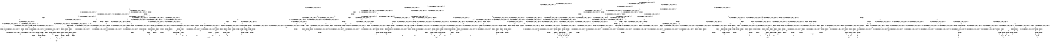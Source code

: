 digraph BCG {
size = "7, 10.5";
center = TRUE;
node [shape = circle];
0 [peripheries = 2];
0 -> 1 [label = "EX !0 !ATOMIC_EXCH_BRANCH (1, +0, TRUE, +0, 1, TRUE) !{0, 1, 2}"];
0 -> 2 [label = "EX !2 !ATOMIC_EXCH_BRANCH (1, +1, TRUE, +1, 1, FALSE) !{0, 1, 2}"];
0 -> 3 [label = "EX !1 !ATOMIC_EXCH_BRANCH (1, +1, TRUE, +0, 2, TRUE) !{0, 1, 2}"];
0 -> 4 [label = "EX !0 !ATOMIC_EXCH_BRANCH (1, +0, TRUE, +0, 1, TRUE) !{0, 1, 2}"];
1 -> 1 [label = "EX !0 !ATOMIC_EXCH_BRANCH (1, +0, TRUE, +0, 1, TRUE) !{0, 1, 2}"];
1 -> 5 [label = "EX !2 !ATOMIC_EXCH_BRANCH (1, +1, TRUE, +1, 1, FALSE) !{0, 1, 2}"];
1 -> 6 [label = "EX !1 !ATOMIC_EXCH_BRANCH (1, +1, TRUE, +0, 2, TRUE) !{0, 1, 2}"];
1 -> 4 [label = "EX !0 !ATOMIC_EXCH_BRANCH (1, +0, TRUE, +0, 1, TRUE) !{0, 1, 2}"];
2 -> 7 [label = "EX !0 !ATOMIC_EXCH_BRANCH (1, +0, TRUE, +0, 1, FALSE) !{0, 1, 2}"];
2 -> 8 [label = "EX !1 !ATOMIC_EXCH_BRANCH (1, +1, TRUE, +0, 2, FALSE) !{0, 1, 2}"];
2 -> 9 [label = "TERMINATE !2"];
2 -> 10 [label = "EX !0 !ATOMIC_EXCH_BRANCH (1, +0, TRUE, +0, 1, FALSE) !{0, 1, 2}"];
3 -> 11 [label = "EX !0 !ATOMIC_EXCH_BRANCH (1, +0, TRUE, +0, 1, FALSE) !{0, 1, 2}"];
3 -> 12 [label = "EX !2 !ATOMIC_EXCH_BRANCH (1, +1, TRUE, +1, 1, TRUE) !{0, 1, 2}"];
3 -> 13 [label = "TERMINATE !1"];
3 -> 14 [label = "EX !0 !ATOMIC_EXCH_BRANCH (1, +0, TRUE, +0, 1, FALSE) !{0, 1, 2}"];
4 -> 15 [label = "EX !1 !ATOMIC_EXCH_BRANCH (1, +1, TRUE, +0, 2, TRUE) !{0, 1, 2}"];
4 -> 4 [label = "EX !0 !ATOMIC_EXCH_BRANCH (1, +0, TRUE, +0, 1, TRUE) !{0, 1, 2}"];
4 -> 16 [label = "EX !2 !ATOMIC_EXCH_BRANCH (1, +1, TRUE, +1, 1, FALSE) !{0, 1, 2}"];
4 -> 17 [label = "EX !1 !ATOMIC_EXCH_BRANCH (1, +1, TRUE, +0, 2, TRUE) !{0, 1, 2}"];
5 -> 7 [label = "EX !0 !ATOMIC_EXCH_BRANCH (1, +0, TRUE, +0, 1, FALSE) !{0, 1, 2}"];
5 -> 18 [label = "EX !1 !ATOMIC_EXCH_BRANCH (1, +1, TRUE, +0, 2, FALSE) !{0, 1, 2}"];
5 -> 19 [label = "TERMINATE !2"];
5 -> 10 [label = "EX !0 !ATOMIC_EXCH_BRANCH (1, +0, TRUE, +0, 1, FALSE) !{0, 1, 2}"];
6 -> 11 [label = "EX !0 !ATOMIC_EXCH_BRANCH (1, +0, TRUE, +0, 1, FALSE) !{0, 1, 2}"];
6 -> 20 [label = "EX !2 !ATOMIC_EXCH_BRANCH (1, +1, TRUE, +1, 1, TRUE) !{0, 1, 2}"];
6 -> 21 [label = "TERMINATE !1"];
6 -> 14 [label = "EX !0 !ATOMIC_EXCH_BRANCH (1, +0, TRUE, +0, 1, FALSE) !{0, 1, 2}"];
7 -> 22 [label = "EX !1 !ATOMIC_EXCH_BRANCH (1, +1, TRUE, +0, 2, TRUE) !{0, 1, 2}"];
7 -> 23 [label = "TERMINATE !0"];
7 -> 24 [label = "TERMINATE !2"];
8 -> 25 [label = "EX !0 !ATOMIC_EXCH_BRANCH (1, +0, TRUE, +0, 1, FALSE) !{0, 1, 2}"];
8 -> 26 [label = "TERMINATE !2"];
8 -> 27 [label = "TERMINATE !1"];
8 -> 28 [label = "EX !0 !ATOMIC_EXCH_BRANCH (1, +0, TRUE, +0, 1, FALSE) !{0, 1, 2}"];
9 -> 29 [label = "EX !0 !ATOMIC_EXCH_BRANCH (1, +0, TRUE, +0, 1, FALSE) !{0, 1}"];
9 -> 30 [label = "EX !1 !ATOMIC_EXCH_BRANCH (1, +1, TRUE, +0, 2, FALSE) !{0, 1}"];
9 -> 31 [label = "EX !0 !ATOMIC_EXCH_BRANCH (1, +0, TRUE, +0, 1, FALSE) !{0, 1}"];
10 -> 32 [label = "EX !1 !ATOMIC_EXCH_BRANCH (1, +1, TRUE, +0, 2, TRUE) !{0, 1, 2}"];
10 -> 33 [label = "EX !1 !ATOMIC_EXCH_BRANCH (1, +1, TRUE, +0, 2, TRUE) !{0, 1, 2}"];
10 -> 34 [label = "TERMINATE !0"];
10 -> 35 [label = "TERMINATE !2"];
11 -> 22 [label = "EX !2 !ATOMIC_EXCH_BRANCH (1, +1, TRUE, +1, 1, FALSE) !{0, 1, 2}"];
11 -> 36 [label = "TERMINATE !0"];
11 -> 37 [label = "TERMINATE !1"];
12 -> 12 [label = "EX !2 !ATOMIC_EXCH_BRANCH (1, +1, TRUE, +1, 1, TRUE) !{0, 1, 2}"];
12 -> 38 [label = "EX !0 !ATOMIC_EXCH_BRANCH (1, +0, TRUE, +0, 1, FALSE) !{0, 1, 2}"];
12 -> 39 [label = "TERMINATE !1"];
12 -> 40 [label = "EX !0 !ATOMIC_EXCH_BRANCH (1, +0, TRUE, +0, 1, FALSE) !{0, 1, 2}"];
13 -> 41 [label = "EX !0 !ATOMIC_EXCH_BRANCH (1, +0, TRUE, +0, 1, FALSE) !{0, 2}"];
13 -> 42 [label = "EX !2 !ATOMIC_EXCH_BRANCH (1, +1, TRUE, +1, 1, TRUE) !{0, 2}"];
13 -> 43 [label = "EX !0 !ATOMIC_EXCH_BRANCH (1, +0, TRUE, +0, 1, FALSE) !{0, 2}"];
14 -> 33 [label = "EX !2 !ATOMIC_EXCH_BRANCH (1, +1, TRUE, +1, 1, FALSE) !{0, 1, 2}"];
14 -> 44 [label = "TERMINATE !0"];
14 -> 45 [label = "TERMINATE !1"];
15 -> 46 [label = "EX !2 !ATOMIC_EXCH_BRANCH (1, +1, TRUE, +1, 1, TRUE) !{0, 1, 2}"];
15 -> 47 [label = "EX !0 !ATOMIC_EXCH_BRANCH (1, +0, TRUE, +0, 1, FALSE) !{0, 1, 2}"];
15 -> 48 [label = "EX !2 !ATOMIC_EXCH_BRANCH (1, +1, TRUE, +1, 1, TRUE) !{0, 1, 2}"];
15 -> 49 [label = "TERMINATE !1"];
16 -> 50 [label = "EX !1 !ATOMIC_EXCH_BRANCH (1, +1, TRUE, +0, 2, FALSE) !{0, 1, 2}"];
16 -> 10 [label = "EX !0 !ATOMIC_EXCH_BRANCH (1, +0, TRUE, +0, 1, FALSE) !{0, 1, 2}"];
16 -> 51 [label = "EX !1 !ATOMIC_EXCH_BRANCH (1, +1, TRUE, +0, 2, FALSE) !{0, 1, 2}"];
16 -> 52 [label = "TERMINATE !2"];
17 -> 14 [label = "EX !0 !ATOMIC_EXCH_BRANCH (1, +0, TRUE, +0, 1, FALSE) !{0, 1, 2}"];
17 -> 53 [label = "EX !2 !ATOMIC_EXCH_BRANCH (1, +1, TRUE, +1, 1, TRUE) !{0, 1, 2}"];
17 -> 54 [label = "TERMINATE !1"];
18 -> 25 [label = "EX !0 !ATOMIC_EXCH_BRANCH (1, +0, TRUE, +0, 1, FALSE) !{0, 1, 2}"];
18 -> 55 [label = "TERMINATE !2"];
18 -> 56 [label = "TERMINATE !1"];
18 -> 28 [label = "EX !0 !ATOMIC_EXCH_BRANCH (1, +0, TRUE, +0, 1, FALSE) !{0, 1, 2}"];
19 -> 29 [label = "EX !0 !ATOMIC_EXCH_BRANCH (1, +0, TRUE, +0, 1, FALSE) !{0, 1}"];
19 -> 57 [label = "EX !1 !ATOMIC_EXCH_BRANCH (1, +1, TRUE, +0, 2, FALSE) !{0, 1}"];
19 -> 31 [label = "EX !0 !ATOMIC_EXCH_BRANCH (1, +0, TRUE, +0, 1, FALSE) !{0, 1}"];
20 -> 38 [label = "EX !0 !ATOMIC_EXCH_BRANCH (1, +0, TRUE, +0, 1, FALSE) !{0, 1, 2}"];
20 -> 20 [label = "EX !2 !ATOMIC_EXCH_BRANCH (1, +1, TRUE, +1, 1, TRUE) !{0, 1, 2}"];
20 -> 58 [label = "TERMINATE !1"];
20 -> 40 [label = "EX !0 !ATOMIC_EXCH_BRANCH (1, +0, TRUE, +0, 1, FALSE) !{0, 1, 2}"];
21 -> 41 [label = "EX !0 !ATOMIC_EXCH_BRANCH (1, +0, TRUE, +0, 1, FALSE) !{0, 2}"];
21 -> 59 [label = "EX !2 !ATOMIC_EXCH_BRANCH (1, +1, TRUE, +1, 1, TRUE) !{0, 2}"];
21 -> 43 [label = "EX !0 !ATOMIC_EXCH_BRANCH (1, +0, TRUE, +0, 1, FALSE) !{0, 2}"];
22 -> 60 [label = "TERMINATE !0"];
22 -> 61 [label = "TERMINATE !2"];
22 -> 62 [label = "TERMINATE !1"];
23 -> 63 [label = "EX !1 !ATOMIC_EXCH_BRANCH (1, +1, TRUE, +0, 2, TRUE) !{1, 2}"];
23 -> 64 [label = "TERMINATE !2"];
23 -> 65 [label = "EX !1 !ATOMIC_EXCH_BRANCH (1, +1, TRUE, +0, 2, TRUE) !{1, 2}"];
24 -> 66 [label = "EX !1 !ATOMIC_EXCH_BRANCH (1, +1, TRUE, +0, 2, TRUE) !{0, 1}"];
24 -> 67 [label = "TERMINATE !0"];
25 -> 68 [label = "TERMINATE !0"];
25 -> 69 [label = "TERMINATE !2"];
25 -> 70 [label = "TERMINATE !1"];
26 -> 71 [label = "EX !0 !ATOMIC_EXCH_BRANCH (1, +0, TRUE, +0, 1, FALSE) !{0, 1}"];
26 -> 72 [label = "TERMINATE !1"];
26 -> 73 [label = "EX !0 !ATOMIC_EXCH_BRANCH (1, +0, TRUE, +0, 1, FALSE) !{0, 1}"];
27 -> 74 [label = "EX !0 !ATOMIC_EXCH_BRANCH (1, +0, TRUE, +0, 1, FALSE) !{0, 2}"];
27 -> 75 [label = "TERMINATE !2"];
27 -> 76 [label = "EX !0 !ATOMIC_EXCH_BRANCH (1, +0, TRUE, +0, 1, FALSE) !{0, 2}"];
28 -> 77 [label = "TERMINATE !0"];
28 -> 78 [label = "TERMINATE !2"];
28 -> 79 [label = "TERMINATE !1"];
29 -> 66 [label = "EX !1 !ATOMIC_EXCH_BRANCH (1, +1, TRUE, +0, 2, TRUE) !{0, 1}"];
29 -> 67 [label = "TERMINATE !0"];
30 -> 71 [label = "EX !0 !ATOMIC_EXCH_BRANCH (1, +0, TRUE, +0, 1, FALSE) !{0, 1}"];
30 -> 72 [label = "TERMINATE !1"];
30 -> 73 [label = "EX !0 !ATOMIC_EXCH_BRANCH (1, +0, TRUE, +0, 1, FALSE) !{0, 1}"];
31 -> 80 [label = "EX !1 !ATOMIC_EXCH_BRANCH (1, +1, TRUE, +0, 2, TRUE) !{0, 1}"];
31 -> 81 [label = "EX !1 !ATOMIC_EXCH_BRANCH (1, +1, TRUE, +0, 2, TRUE) !{0, 1}"];
31 -> 82 [label = "TERMINATE !0"];
32 -> 83 [label = "TERMINATE !0"];
32 -> 84 [label = "TERMINATE !2"];
32 -> 85 [label = "TERMINATE !1"];
33 -> 86 [label = "TERMINATE !0"];
33 -> 87 [label = "TERMINATE !2"];
33 -> 88 [label = "TERMINATE !1"];
34 -> 89 [label = "EX !1 !ATOMIC_EXCH_BRANCH (1, +1, TRUE, +0, 2, TRUE) !{1, 2}"];
34 -> 90 [label = "TERMINATE !2"];
35 -> 91 [label = "EX !1 !ATOMIC_EXCH_BRANCH (1, +1, TRUE, +0, 2, TRUE) !{0, 1}"];
35 -> 92 [label = "TERMINATE !0"];
36 -> 63 [label = "EX !2 !ATOMIC_EXCH_BRANCH (1, +1, TRUE, +1, 1, FALSE) !{1, 2}"];
36 -> 93 [label = "TERMINATE !1"];
37 -> 94 [label = "EX !2 !ATOMIC_EXCH_BRANCH (1, +1, TRUE, +1, 1, FALSE) !{0, 2}"];
37 -> 95 [label = "TERMINATE !0"];
38 -> 22 [label = "EX !2 !ATOMIC_EXCH_BRANCH (1, +1, TRUE, +1, 1, FALSE) !{0, 1, 2}"];
38 -> 96 [label = "TERMINATE !0"];
38 -> 97 [label = "TERMINATE !1"];
39 -> 42 [label = "EX !2 !ATOMIC_EXCH_BRANCH (1, +1, TRUE, +1, 1, TRUE) !{0, 2}"];
39 -> 98 [label = "EX !0 !ATOMIC_EXCH_BRANCH (1, +0, TRUE, +0, 1, FALSE) !{0, 2}"];
39 -> 99 [label = "EX !0 !ATOMIC_EXCH_BRANCH (1, +0, TRUE, +0, 1, FALSE) !{0, 2}"];
40 -> 33 [label = "EX !2 !ATOMIC_EXCH_BRANCH (1, +1, TRUE, +1, 1, FALSE) !{0, 1, 2}"];
40 -> 100 [label = "TERMINATE !0"];
40 -> 101 [label = "TERMINATE !1"];
41 -> 94 [label = "EX !2 !ATOMIC_EXCH_BRANCH (1, +1, TRUE, +1, 1, FALSE) !{0, 2}"];
41 -> 95 [label = "TERMINATE !0"];
42 -> 42 [label = "EX !2 !ATOMIC_EXCH_BRANCH (1, +1, TRUE, +1, 1, TRUE) !{0, 2}"];
42 -> 98 [label = "EX !0 !ATOMIC_EXCH_BRANCH (1, +0, TRUE, +0, 1, FALSE) !{0, 2}"];
42 -> 99 [label = "EX !0 !ATOMIC_EXCH_BRANCH (1, +0, TRUE, +0, 1, FALSE) !{0, 2}"];
43 -> 102 [label = "EX !2 !ATOMIC_EXCH_BRANCH (1, +1, TRUE, +1, 1, FALSE) !{0, 2}"];
43 -> 103 [label = "EX !2 !ATOMIC_EXCH_BRANCH (1, +1, TRUE, +1, 1, FALSE) !{0, 2}"];
43 -> 104 [label = "TERMINATE !0"];
44 -> 89 [label = "EX !2 !ATOMIC_EXCH_BRANCH (1, +1, TRUE, +1, 1, FALSE) !{1, 2}"];
44 -> 105 [label = "TERMINATE !1"];
45 -> 106 [label = "EX !2 !ATOMIC_EXCH_BRANCH (1, +1, TRUE, +1, 1, FALSE) !{0, 2}"];
45 -> 107 [label = "TERMINATE !0"];
46 -> 108 [label = "EX !0 !ATOMIC_EXCH_BRANCH (1, +0, TRUE, +0, 1, FALSE) !{0, 1, 2}"];
46 -> 46 [label = "EX !2 !ATOMIC_EXCH_BRANCH (1, +1, TRUE, +1, 1, TRUE) !{0, 1, 2}"];
46 -> 109 [label = "TERMINATE !1"];
46 -> 40 [label = "EX !0 !ATOMIC_EXCH_BRANCH (1, +0, TRUE, +0, 1, FALSE) !{0, 1, 2}"];
47 -> 110 [label = "EX !2 !ATOMIC_EXCH_BRANCH (1, +1, TRUE, +1, 1, FALSE) !{0, 1, 2}"];
47 -> 32 [label = "EX !2 !ATOMIC_EXCH_BRANCH (1, +1, TRUE, +1, 1, FALSE) !{0, 1, 2}"];
47 -> 111 [label = "TERMINATE !0"];
47 -> 112 [label = "TERMINATE !1"];
48 -> 46 [label = "EX !2 !ATOMIC_EXCH_BRANCH (1, +1, TRUE, +1, 1, TRUE) !{0, 1, 2}"];
48 -> 113 [label = "EX !0 !ATOMIC_EXCH_BRANCH (1, +0, TRUE, +0, 1, FALSE) !{0, 1, 2}"];
48 -> 48 [label = "EX !2 !ATOMIC_EXCH_BRANCH (1, +1, TRUE, +1, 1, TRUE) !{0, 1, 2}"];
48 -> 114 [label = "TERMINATE !1"];
49 -> 115 [label = "EX !0 !ATOMIC_EXCH_BRANCH (1, +0, TRUE, +0, 1, FALSE) !{0, 2}"];
49 -> 116 [label = "EX !2 !ATOMIC_EXCH_BRANCH (1, +1, TRUE, +1, 1, TRUE) !{0, 2}"];
50 -> 117 [label = "EX !0 !ATOMIC_EXCH_BRANCH (1, +0, TRUE, +0, 1, FALSE) !{0, 1, 2}"];
50 -> 118 [label = "TERMINATE !2"];
50 -> 119 [label = "TERMINATE !1"];
51 -> 28 [label = "EX !0 !ATOMIC_EXCH_BRANCH (1, +0, TRUE, +0, 1, FALSE) !{0, 1, 2}"];
51 -> 120 [label = "TERMINATE !2"];
51 -> 121 [label = "TERMINATE !1"];
52 -> 122 [label = "EX !0 !ATOMIC_EXCH_BRANCH (1, +0, TRUE, +0, 1, FALSE) !{0, 1}"];
52 -> 123 [label = "EX !1 !ATOMIC_EXCH_BRANCH (1, +1, TRUE, +0, 2, FALSE) !{0, 1}"];
53 -> 40 [label = "EX !0 !ATOMIC_EXCH_BRANCH (1, +0, TRUE, +0, 1, FALSE) !{0, 1, 2}"];
53 -> 53 [label = "EX !2 !ATOMIC_EXCH_BRANCH (1, +1, TRUE, +1, 1, TRUE) !{0, 1, 2}"];
53 -> 124 [label = "TERMINATE !1"];
54 -> 125 [label = "EX !0 !ATOMIC_EXCH_BRANCH (1, +0, TRUE, +0, 1, FALSE) !{0, 2}"];
54 -> 126 [label = "EX !2 !ATOMIC_EXCH_BRANCH (1, +1, TRUE, +1, 1, TRUE) !{0, 2}"];
55 -> 71 [label = "EX !0 !ATOMIC_EXCH_BRANCH (1, +0, TRUE, +0, 1, FALSE) !{0, 1}"];
55 -> 127 [label = "TERMINATE !1"];
55 -> 73 [label = "EX !0 !ATOMIC_EXCH_BRANCH (1, +0, TRUE, +0, 1, FALSE) !{0, 1}"];
56 -> 74 [label = "EX !0 !ATOMIC_EXCH_BRANCH (1, +0, TRUE, +0, 1, FALSE) !{0, 2}"];
56 -> 128 [label = "TERMINATE !2"];
56 -> 76 [label = "EX !0 !ATOMIC_EXCH_BRANCH (1, +0, TRUE, +0, 1, FALSE) !{0, 2}"];
57 -> 71 [label = "EX !0 !ATOMIC_EXCH_BRANCH (1, +0, TRUE, +0, 1, FALSE) !{0, 1}"];
57 -> 127 [label = "TERMINATE !1"];
57 -> 73 [label = "EX !0 !ATOMIC_EXCH_BRANCH (1, +0, TRUE, +0, 1, FALSE) !{0, 1}"];
58 -> 98 [label = "EX !0 !ATOMIC_EXCH_BRANCH (1, +0, TRUE, +0, 1, FALSE) !{0, 2}"];
58 -> 59 [label = "EX !2 !ATOMIC_EXCH_BRANCH (1, +1, TRUE, +1, 1, TRUE) !{0, 2}"];
58 -> 99 [label = "EX !0 !ATOMIC_EXCH_BRANCH (1, +0, TRUE, +0, 1, FALSE) !{0, 2}"];
59 -> 98 [label = "EX !0 !ATOMIC_EXCH_BRANCH (1, +0, TRUE, +0, 1, FALSE) !{0, 2}"];
59 -> 59 [label = "EX !2 !ATOMIC_EXCH_BRANCH (1, +1, TRUE, +1, 1, TRUE) !{0, 2}"];
59 -> 99 [label = "EX !0 !ATOMIC_EXCH_BRANCH (1, +0, TRUE, +0, 1, FALSE) !{0, 2}"];
60 -> 129 [label = "TERMINATE !2"];
60 -> 130 [label = "TERMINATE !1"];
61 -> 131 [label = "TERMINATE !0"];
61 -> 132 [label = "TERMINATE !1"];
62 -> 133 [label = "TERMINATE !0"];
62 -> 134 [label = "TERMINATE !2"];
63 -> 129 [label = "TERMINATE !2"];
63 -> 130 [label = "TERMINATE !1"];
64 -> 135 [label = "EX !1 !ATOMIC_EXCH_BRANCH (1, +1, TRUE, +0, 2, TRUE) !{1}"];
64 -> 136 [label = "EX !1 !ATOMIC_EXCH_BRANCH (1, +1, TRUE, +0, 2, TRUE) !{1}"];
65 -> 137 [label = "TERMINATE !2"];
65 -> 138 [label = "TERMINATE !1"];
66 -> 131 [label = "TERMINATE !0"];
66 -> 132 [label = "TERMINATE !1"];
67 -> 135 [label = "EX !1 !ATOMIC_EXCH_BRANCH (1, +1, TRUE, +0, 2, TRUE) !{1}"];
67 -> 136 [label = "EX !1 !ATOMIC_EXCH_BRANCH (1, +1, TRUE, +0, 2, TRUE) !{1}"];
68 -> 139 [label = "TERMINATE !2"];
68 -> 140 [label = "TERMINATE !1"];
69 -> 141 [label = "TERMINATE !0"];
69 -> 142 [label = "TERMINATE !1"];
70 -> 143 [label = "TERMINATE !0"];
70 -> 144 [label = "TERMINATE !2"];
71 -> 141 [label = "TERMINATE !0"];
71 -> 142 [label = "TERMINATE !1"];
72 -> 145 [label = "EX !0 !ATOMIC_EXCH_BRANCH (1, +0, TRUE, +0, 1, FALSE) !{0}"];
72 -> 146 [label = "EX !0 !ATOMIC_EXCH_BRANCH (1, +0, TRUE, +0, 1, FALSE) !{0}"];
73 -> 147 [label = "TERMINATE !0"];
73 -> 148 [label = "TERMINATE !1"];
74 -> 143 [label = "TERMINATE !0"];
74 -> 144 [label = "TERMINATE !2"];
75 -> 145 [label = "EX !0 !ATOMIC_EXCH_BRANCH (1, +0, TRUE, +0, 1, FALSE) !{0}"];
75 -> 146 [label = "EX !0 !ATOMIC_EXCH_BRANCH (1, +0, TRUE, +0, 1, FALSE) !{0}"];
76 -> 149 [label = "TERMINATE !0"];
76 -> 150 [label = "TERMINATE !2"];
77 -> 151 [label = "TERMINATE !2"];
77 -> 152 [label = "TERMINATE !1"];
78 -> 153 [label = "TERMINATE !0"];
78 -> 154 [label = "TERMINATE !1"];
79 -> 155 [label = "TERMINATE !0"];
79 -> 156 [label = "TERMINATE !2"];
80 -> 157 [label = "TERMINATE !0"];
80 -> 158 [label = "TERMINATE !1"];
81 -> 159 [label = "TERMINATE !0"];
81 -> 160 [label = "TERMINATE !1"];
82 -> 161 [label = "EX !1 !ATOMIC_EXCH_BRANCH (1, +1, TRUE, +0, 2, TRUE) !{1}"];
83 -> 162 [label = "TERMINATE !2"];
83 -> 163 [label = "TERMINATE !1"];
84 -> 164 [label = "TERMINATE !0"];
84 -> 165 [label = "TERMINATE !1"];
85 -> 166 [label = "TERMINATE !0"];
85 -> 167 [label = "TERMINATE !2"];
86 -> 168 [label = "TERMINATE !2"];
86 -> 169 [label = "TERMINATE !1"];
87 -> 170 [label = "TERMINATE !0"];
87 -> 171 [label = "TERMINATE !1"];
88 -> 172 [label = "TERMINATE !0"];
88 -> 173 [label = "TERMINATE !2"];
89 -> 168 [label = "TERMINATE !2"];
89 -> 169 [label = "TERMINATE !1"];
90 -> 174 [label = "EX !1 !ATOMIC_EXCH_BRANCH (1, +1, TRUE, +0, 2, TRUE) !{1}"];
91 -> 170 [label = "TERMINATE !0"];
91 -> 171 [label = "TERMINATE !1"];
92 -> 174 [label = "EX !1 !ATOMIC_EXCH_BRANCH (1, +1, TRUE, +0, 2, TRUE) !{1}"];
93 -> 175 [label = "EX !2 !ATOMIC_EXCH_BRANCH (1, +1, TRUE, +1, 1, FALSE) !{2}"];
93 -> 176 [label = "EX !2 !ATOMIC_EXCH_BRANCH (1, +1, TRUE, +1, 1, FALSE) !{2}"];
94 -> 133 [label = "TERMINATE !0"];
94 -> 134 [label = "TERMINATE !2"];
95 -> 175 [label = "EX !2 !ATOMIC_EXCH_BRANCH (1, +1, TRUE, +1, 1, FALSE) !{2}"];
95 -> 176 [label = "EX !2 !ATOMIC_EXCH_BRANCH (1, +1, TRUE, +1, 1, FALSE) !{2}"];
96 -> 63 [label = "EX !2 !ATOMIC_EXCH_BRANCH (1, +1, TRUE, +1, 1, FALSE) !{1, 2}"];
96 -> 177 [label = "TERMINATE !1"];
97 -> 94 [label = "EX !2 !ATOMIC_EXCH_BRANCH (1, +1, TRUE, +1, 1, FALSE) !{0, 2}"];
97 -> 178 [label = "TERMINATE !0"];
98 -> 94 [label = "EX !2 !ATOMIC_EXCH_BRANCH (1, +1, TRUE, +1, 1, FALSE) !{0, 2}"];
98 -> 178 [label = "TERMINATE !0"];
99 -> 102 [label = "EX !2 !ATOMIC_EXCH_BRANCH (1, +1, TRUE, +1, 1, FALSE) !{0, 2}"];
99 -> 103 [label = "EX !2 !ATOMIC_EXCH_BRANCH (1, +1, TRUE, +1, 1, FALSE) !{0, 2}"];
99 -> 179 [label = "TERMINATE !0"];
100 -> 89 [label = "EX !2 !ATOMIC_EXCH_BRANCH (1, +1, TRUE, +1, 1, FALSE) !{1, 2}"];
100 -> 180 [label = "TERMINATE !1"];
101 -> 106 [label = "EX !2 !ATOMIC_EXCH_BRANCH (1, +1, TRUE, +1, 1, FALSE) !{0, 2}"];
101 -> 181 [label = "TERMINATE !0"];
102 -> 182 [label = "TERMINATE !0"];
102 -> 183 [label = "TERMINATE !2"];
103 -> 184 [label = "TERMINATE !0"];
103 -> 185 [label = "TERMINATE !2"];
104 -> 186 [label = "EX !2 !ATOMIC_EXCH_BRANCH (1, +1, TRUE, +1, 1, FALSE) !{2}"];
105 -> 187 [label = "EX !2 !ATOMIC_EXCH_BRANCH (1, +1, TRUE, +1, 1, FALSE) !{2}"];
106 -> 172 [label = "TERMINATE !0"];
106 -> 173 [label = "TERMINATE !2"];
107 -> 187 [label = "EX !2 !ATOMIC_EXCH_BRANCH (1, +1, TRUE, +1, 1, FALSE) !{2}"];
108 -> 110 [label = "EX !2 !ATOMIC_EXCH_BRANCH (1, +1, TRUE, +1, 1, FALSE) !{0, 1, 2}"];
108 -> 188 [label = "TERMINATE !0"];
108 -> 189 [label = "TERMINATE !1"];
109 -> 190 [label = "EX !0 !ATOMIC_EXCH_BRANCH (1, +0, TRUE, +0, 1, FALSE) !{0, 2}"];
109 -> 191 [label = "EX !2 !ATOMIC_EXCH_BRANCH (1, +1, TRUE, +1, 1, TRUE) !{0, 2}"];
110 -> 192 [label = "TERMINATE !0"];
110 -> 193 [label = "TERMINATE !2"];
110 -> 194 [label = "TERMINATE !1"];
111 -> 195 [label = "EX !2 !ATOMIC_EXCH_BRANCH (1, +1, TRUE, +1, 1, FALSE) !{1, 2}"];
111 -> 196 [label = "TERMINATE !1"];
112 -> 197 [label = "EX !2 !ATOMIC_EXCH_BRANCH (1, +1, TRUE, +1, 1, FALSE) !{0, 2}"];
112 -> 198 [label = "TERMINATE !0"];
113 -> 110 [label = "EX !2 !ATOMIC_EXCH_BRANCH (1, +1, TRUE, +1, 1, FALSE) !{0, 1, 2}"];
113 -> 32 [label = "EX !2 !ATOMIC_EXCH_BRANCH (1, +1, TRUE, +1, 1, FALSE) !{0, 1, 2}"];
113 -> 199 [label = "TERMINATE !0"];
113 -> 200 [label = "TERMINATE !1"];
114 -> 201 [label = "EX !0 !ATOMIC_EXCH_BRANCH (1, +0, TRUE, +0, 1, FALSE) !{0, 2}"];
114 -> 116 [label = "EX !2 !ATOMIC_EXCH_BRANCH (1, +1, TRUE, +1, 1, TRUE) !{0, 2}"];
115 -> 197 [label = "EX !2 !ATOMIC_EXCH_BRANCH (1, +1, TRUE, +1, 1, FALSE) !{0, 2}"];
115 -> 198 [label = "TERMINATE !0"];
116 -> 201 [label = "EX !0 !ATOMIC_EXCH_BRANCH (1, +0, TRUE, +0, 1, FALSE) !{0, 2}"];
116 -> 116 [label = "EX !2 !ATOMIC_EXCH_BRANCH (1, +1, TRUE, +1, 1, TRUE) !{0, 2}"];
117 -> 202 [label = "TERMINATE !0"];
117 -> 203 [label = "TERMINATE !2"];
117 -> 204 [label = "TERMINATE !1"];
118 -> 205 [label = "EX !0 !ATOMIC_EXCH_BRANCH (1, +0, TRUE, +0, 1, FALSE) !{0, 1}"];
118 -> 206 [label = "TERMINATE !1"];
119 -> 207 [label = "EX !0 !ATOMIC_EXCH_BRANCH (1, +0, TRUE, +0, 1, FALSE) !{0, 2}"];
119 -> 208 [label = "TERMINATE !2"];
120 -> 209 [label = "EX !0 !ATOMIC_EXCH_BRANCH (1, +0, TRUE, +0, 1, FALSE) !{0, 1}"];
120 -> 210 [label = "TERMINATE !1"];
121 -> 211 [label = "EX !0 !ATOMIC_EXCH_BRANCH (1, +0, TRUE, +0, 1, FALSE) !{0, 2}"];
121 -> 212 [label = "TERMINATE !2"];
122 -> 91 [label = "EX !1 !ATOMIC_EXCH_BRANCH (1, +1, TRUE, +0, 2, TRUE) !{0, 1}"];
122 -> 92 [label = "TERMINATE !0"];
123 -> 209 [label = "EX !0 !ATOMIC_EXCH_BRANCH (1, +0, TRUE, +0, 1, FALSE) !{0, 1}"];
123 -> 210 [label = "TERMINATE !1"];
124 -> 213 [label = "EX !0 !ATOMIC_EXCH_BRANCH (1, +0, TRUE, +0, 1, FALSE) !{0, 2}"];
124 -> 126 [label = "EX !2 !ATOMIC_EXCH_BRANCH (1, +1, TRUE, +1, 1, TRUE) !{0, 2}"];
125 -> 106 [label = "EX !2 !ATOMIC_EXCH_BRANCH (1, +1, TRUE, +1, 1, FALSE) !{0, 2}"];
125 -> 107 [label = "TERMINATE !0"];
126 -> 213 [label = "EX !0 !ATOMIC_EXCH_BRANCH (1, +0, TRUE, +0, 1, FALSE) !{0, 2}"];
126 -> 126 [label = "EX !2 !ATOMIC_EXCH_BRANCH (1, +1, TRUE, +1, 1, TRUE) !{0, 2}"];
127 -> 145 [label = "EX !0 !ATOMIC_EXCH_BRANCH (1, +0, TRUE, +0, 1, FALSE) !{0}"];
127 -> 146 [label = "EX !0 !ATOMIC_EXCH_BRANCH (1, +0, TRUE, +0, 1, FALSE) !{0}"];
128 -> 145 [label = "EX !0 !ATOMIC_EXCH_BRANCH (1, +0, TRUE, +0, 1, FALSE) !{0}"];
128 -> 146 [label = "EX !0 !ATOMIC_EXCH_BRANCH (1, +0, TRUE, +0, 1, FALSE) !{0}"];
129 -> 214 [label = "TERMINATE !1"];
130 -> 215 [label = "TERMINATE !2"];
131 -> 214 [label = "TERMINATE !1"];
132 -> 216 [label = "TERMINATE !0"];
133 -> 215 [label = "TERMINATE !2"];
134 -> 216 [label = "TERMINATE !0"];
135 -> 214 [label = "TERMINATE !1"];
136 -> 217 [label = "TERMINATE !1"];
137 -> 218 [label = "TERMINATE !1"];
138 -> 219 [label = "TERMINATE !2"];
139 -> 220 [label = "TERMINATE !1"];
140 -> 221 [label = "TERMINATE !2"];
141 -> 220 [label = "TERMINATE !1"];
142 -> 222 [label = "TERMINATE !0"];
143 -> 221 [label = "TERMINATE !2"];
144 -> 222 [label = "TERMINATE !0"];
145 -> 222 [label = "TERMINATE !0"];
146 -> 223 [label = "TERMINATE !0"];
147 -> 224 [label = "TERMINATE !1"];
148 -> 225 [label = "TERMINATE !0"];
149 -> 226 [label = "TERMINATE !2"];
150 -> 227 [label = "TERMINATE !0"];
151 -> 228 [label = "TERMINATE !1"];
152 -> 229 [label = "TERMINATE !2"];
153 -> 228 [label = "TERMINATE !1"];
154 -> 230 [label = "TERMINATE !0"];
155 -> 229 [label = "TERMINATE !2"];
156 -> 230 [label = "TERMINATE !0"];
157 -> 231 [label = "TERMINATE !1"];
158 -> 232 [label = "TERMINATE !0"];
159 -> 233 [label = "TERMINATE !1"];
160 -> 234 [label = "TERMINATE !0"];
161 -> 233 [label = "TERMINATE !1"];
162 -> 235 [label = "TERMINATE !1"];
163 -> 236 [label = "TERMINATE !2"];
164 -> 235 [label = "TERMINATE !1"];
165 -> 237 [label = "TERMINATE !0"];
166 -> 236 [label = "TERMINATE !2"];
167 -> 237 [label = "TERMINATE !0"];
168 -> 238 [label = "TERMINATE !1"];
169 -> 239 [label = "TERMINATE !2"];
170 -> 238 [label = "TERMINATE !1"];
171 -> 240 [label = "TERMINATE !0"];
172 -> 239 [label = "TERMINATE !2"];
173 -> 240 [label = "TERMINATE !0"];
174 -> 238 [label = "TERMINATE !1"];
175 -> 215 [label = "TERMINATE !2"];
176 -> 241 [label = "TERMINATE !2"];
177 -> 175 [label = "EX !2 !ATOMIC_EXCH_BRANCH (1, +1, TRUE, +1, 1, FALSE) !{2}"];
177 -> 176 [label = "EX !2 !ATOMIC_EXCH_BRANCH (1, +1, TRUE, +1, 1, FALSE) !{2}"];
178 -> 175 [label = "EX !2 !ATOMIC_EXCH_BRANCH (1, +1, TRUE, +1, 1, FALSE) !{2}"];
178 -> 176 [label = "EX !2 !ATOMIC_EXCH_BRANCH (1, +1, TRUE, +1, 1, FALSE) !{2}"];
179 -> 186 [label = "EX !2 !ATOMIC_EXCH_BRANCH (1, +1, TRUE, +1, 1, FALSE) !{2}"];
180 -> 187 [label = "EX !2 !ATOMIC_EXCH_BRANCH (1, +1, TRUE, +1, 1, FALSE) !{2}"];
181 -> 187 [label = "EX !2 !ATOMIC_EXCH_BRANCH (1, +1, TRUE, +1, 1, FALSE) !{2}"];
182 -> 242 [label = "TERMINATE !2"];
183 -> 243 [label = "TERMINATE !0"];
184 -> 244 [label = "TERMINATE !2"];
185 -> 245 [label = "TERMINATE !0"];
186 -> 244 [label = "TERMINATE !2"];
187 -> 239 [label = "TERMINATE !2"];
188 -> 246 [label = "EX !2 !ATOMIC_EXCH_BRANCH (1, +1, TRUE, +1, 1, FALSE) !{1, 2}"];
188 -> 247 [label = "TERMINATE !1"];
189 -> 248 [label = "EX !2 !ATOMIC_EXCH_BRANCH (1, +1, TRUE, +1, 1, FALSE) !{0, 2}"];
189 -> 249 [label = "TERMINATE !0"];
190 -> 248 [label = "EX !2 !ATOMIC_EXCH_BRANCH (1, +1, TRUE, +1, 1, FALSE) !{0, 2}"];
190 -> 249 [label = "TERMINATE !0"];
191 -> 190 [label = "EX !0 !ATOMIC_EXCH_BRANCH (1, +0, TRUE, +0, 1, FALSE) !{0, 2}"];
191 -> 191 [label = "EX !2 !ATOMIC_EXCH_BRANCH (1, +1, TRUE, +1, 1, TRUE) !{0, 2}"];
192 -> 250 [label = "TERMINATE !2"];
192 -> 251 [label = "TERMINATE !1"];
193 -> 252 [label = "TERMINATE !0"];
193 -> 253 [label = "TERMINATE !1"];
194 -> 254 [label = "TERMINATE !0"];
194 -> 255 [label = "TERMINATE !2"];
195 -> 162 [label = "TERMINATE !2"];
195 -> 163 [label = "TERMINATE !1"];
196 -> 256 [label = "EX !2 !ATOMIC_EXCH_BRANCH (1, +1, TRUE, +1, 1, FALSE) !{2}"];
197 -> 166 [label = "TERMINATE !0"];
197 -> 167 [label = "TERMINATE !2"];
198 -> 256 [label = "EX !2 !ATOMIC_EXCH_BRANCH (1, +1, TRUE, +1, 1, FALSE) !{2}"];
199 -> 195 [label = "EX !2 !ATOMIC_EXCH_BRANCH (1, +1, TRUE, +1, 1, FALSE) !{1, 2}"];
199 -> 257 [label = "TERMINATE !1"];
200 -> 197 [label = "EX !2 !ATOMIC_EXCH_BRANCH (1, +1, TRUE, +1, 1, FALSE) !{0, 2}"];
200 -> 258 [label = "TERMINATE !0"];
201 -> 197 [label = "EX !2 !ATOMIC_EXCH_BRANCH (1, +1, TRUE, +1, 1, FALSE) !{0, 2}"];
201 -> 258 [label = "TERMINATE !0"];
202 -> 259 [label = "TERMINATE !2"];
202 -> 260 [label = "TERMINATE !1"];
203 -> 261 [label = "TERMINATE !0"];
203 -> 262 [label = "TERMINATE !1"];
204 -> 263 [label = "TERMINATE !0"];
204 -> 264 [label = "TERMINATE !2"];
205 -> 261 [label = "TERMINATE !0"];
205 -> 262 [label = "TERMINATE !1"];
206 -> 265 [label = "EX !0 !ATOMIC_EXCH_BRANCH (1, +0, TRUE, +0, 1, FALSE) !{0}"];
207 -> 263 [label = "TERMINATE !0"];
207 -> 264 [label = "TERMINATE !2"];
208 -> 265 [label = "EX !0 !ATOMIC_EXCH_BRANCH (1, +0, TRUE, +0, 1, FALSE) !{0}"];
209 -> 153 [label = "TERMINATE !0"];
209 -> 154 [label = "TERMINATE !1"];
210 -> 266 [label = "EX !0 !ATOMIC_EXCH_BRANCH (1, +0, TRUE, +0, 1, FALSE) !{0}"];
211 -> 155 [label = "TERMINATE !0"];
211 -> 156 [label = "TERMINATE !2"];
212 -> 266 [label = "EX !0 !ATOMIC_EXCH_BRANCH (1, +0, TRUE, +0, 1, FALSE) !{0}"];
213 -> 106 [label = "EX !2 !ATOMIC_EXCH_BRANCH (1, +1, TRUE, +1, 1, FALSE) !{0, 2}"];
213 -> 181 [label = "TERMINATE !0"];
214 -> 267 [label = "exit"];
215 -> 267 [label = "exit"];
216 -> 267 [label = "exit"];
217 -> 268 [label = "exit"];
218 -> 269 [label = "exit"];
219 -> 269 [label = "exit"];
220 -> 267 [label = "exit"];
221 -> 267 [label = "exit"];
222 -> 267 [label = "exit"];
223 -> 270 [label = "exit"];
224 -> 271 [label = "exit"];
225 -> 271 [label = "exit"];
226 -> 272 [label = "exit"];
227 -> 272 [label = "exit"];
228 -> 273 [label = "exit"];
229 -> 273 [label = "exit"];
230 -> 273 [label = "exit"];
231 -> 274 [label = "exit"];
232 -> 274 [label = "exit"];
233 -> 271 [label = "exit"];
234 -> 271 [label = "exit"];
235 -> 275 [label = "exit"];
236 -> 275 [label = "exit"];
237 -> 275 [label = "exit"];
238 -> 273 [label = "exit"];
239 -> 273 [label = "exit"];
240 -> 273 [label = "exit"];
241 -> 276 [label = "exit"];
242 -> 277 [label = "exit"];
243 -> 277 [label = "exit"];
244 -> 272 [label = "exit"];
245 -> 272 [label = "exit"];
246 -> 250 [label = "TERMINATE !2"];
246 -> 251 [label = "TERMINATE !1"];
247 -> 278 [label = "EX !2 !ATOMIC_EXCH_BRANCH (1, +1, TRUE, +1, 1, FALSE) !{2}"];
248 -> 254 [label = "TERMINATE !0"];
248 -> 255 [label = "TERMINATE !2"];
249 -> 278 [label = "EX !2 !ATOMIC_EXCH_BRANCH (1, +1, TRUE, +1, 1, FALSE) !{2}"];
250 -> 279 [label = "TERMINATE !1"];
251 -> 280 [label = "TERMINATE !2"];
252 -> 279 [label = "TERMINATE !1"];
253 -> 281 [label = "TERMINATE !0"];
254 -> 280 [label = "TERMINATE !2"];
255 -> 281 [label = "TERMINATE !0"];
256 -> 236 [label = "TERMINATE !2"];
257 -> 256 [label = "EX !2 !ATOMIC_EXCH_BRANCH (1, +1, TRUE, +1, 1, FALSE) !{2}"];
258 -> 256 [label = "EX !2 !ATOMIC_EXCH_BRANCH (1, +1, TRUE, +1, 1, FALSE) !{2}"];
259 -> 282 [label = "TERMINATE !1"];
260 -> 283 [label = "TERMINATE !2"];
261 -> 282 [label = "TERMINATE !1"];
262 -> 284 [label = "TERMINATE !0"];
263 -> 283 [label = "TERMINATE !2"];
264 -> 284 [label = "TERMINATE !0"];
265 -> 284 [label = "TERMINATE !0"];
266 -> 230 [label = "TERMINATE !0"];
278 -> 280 [label = "TERMINATE !2"];
279 -> 285 [label = "exit"];
280 -> 285 [label = "exit"];
281 -> 285 [label = "exit"];
282 -> 275 [label = "exit"];
283 -> 275 [label = "exit"];
284 -> 275 [label = "exit"];
}

